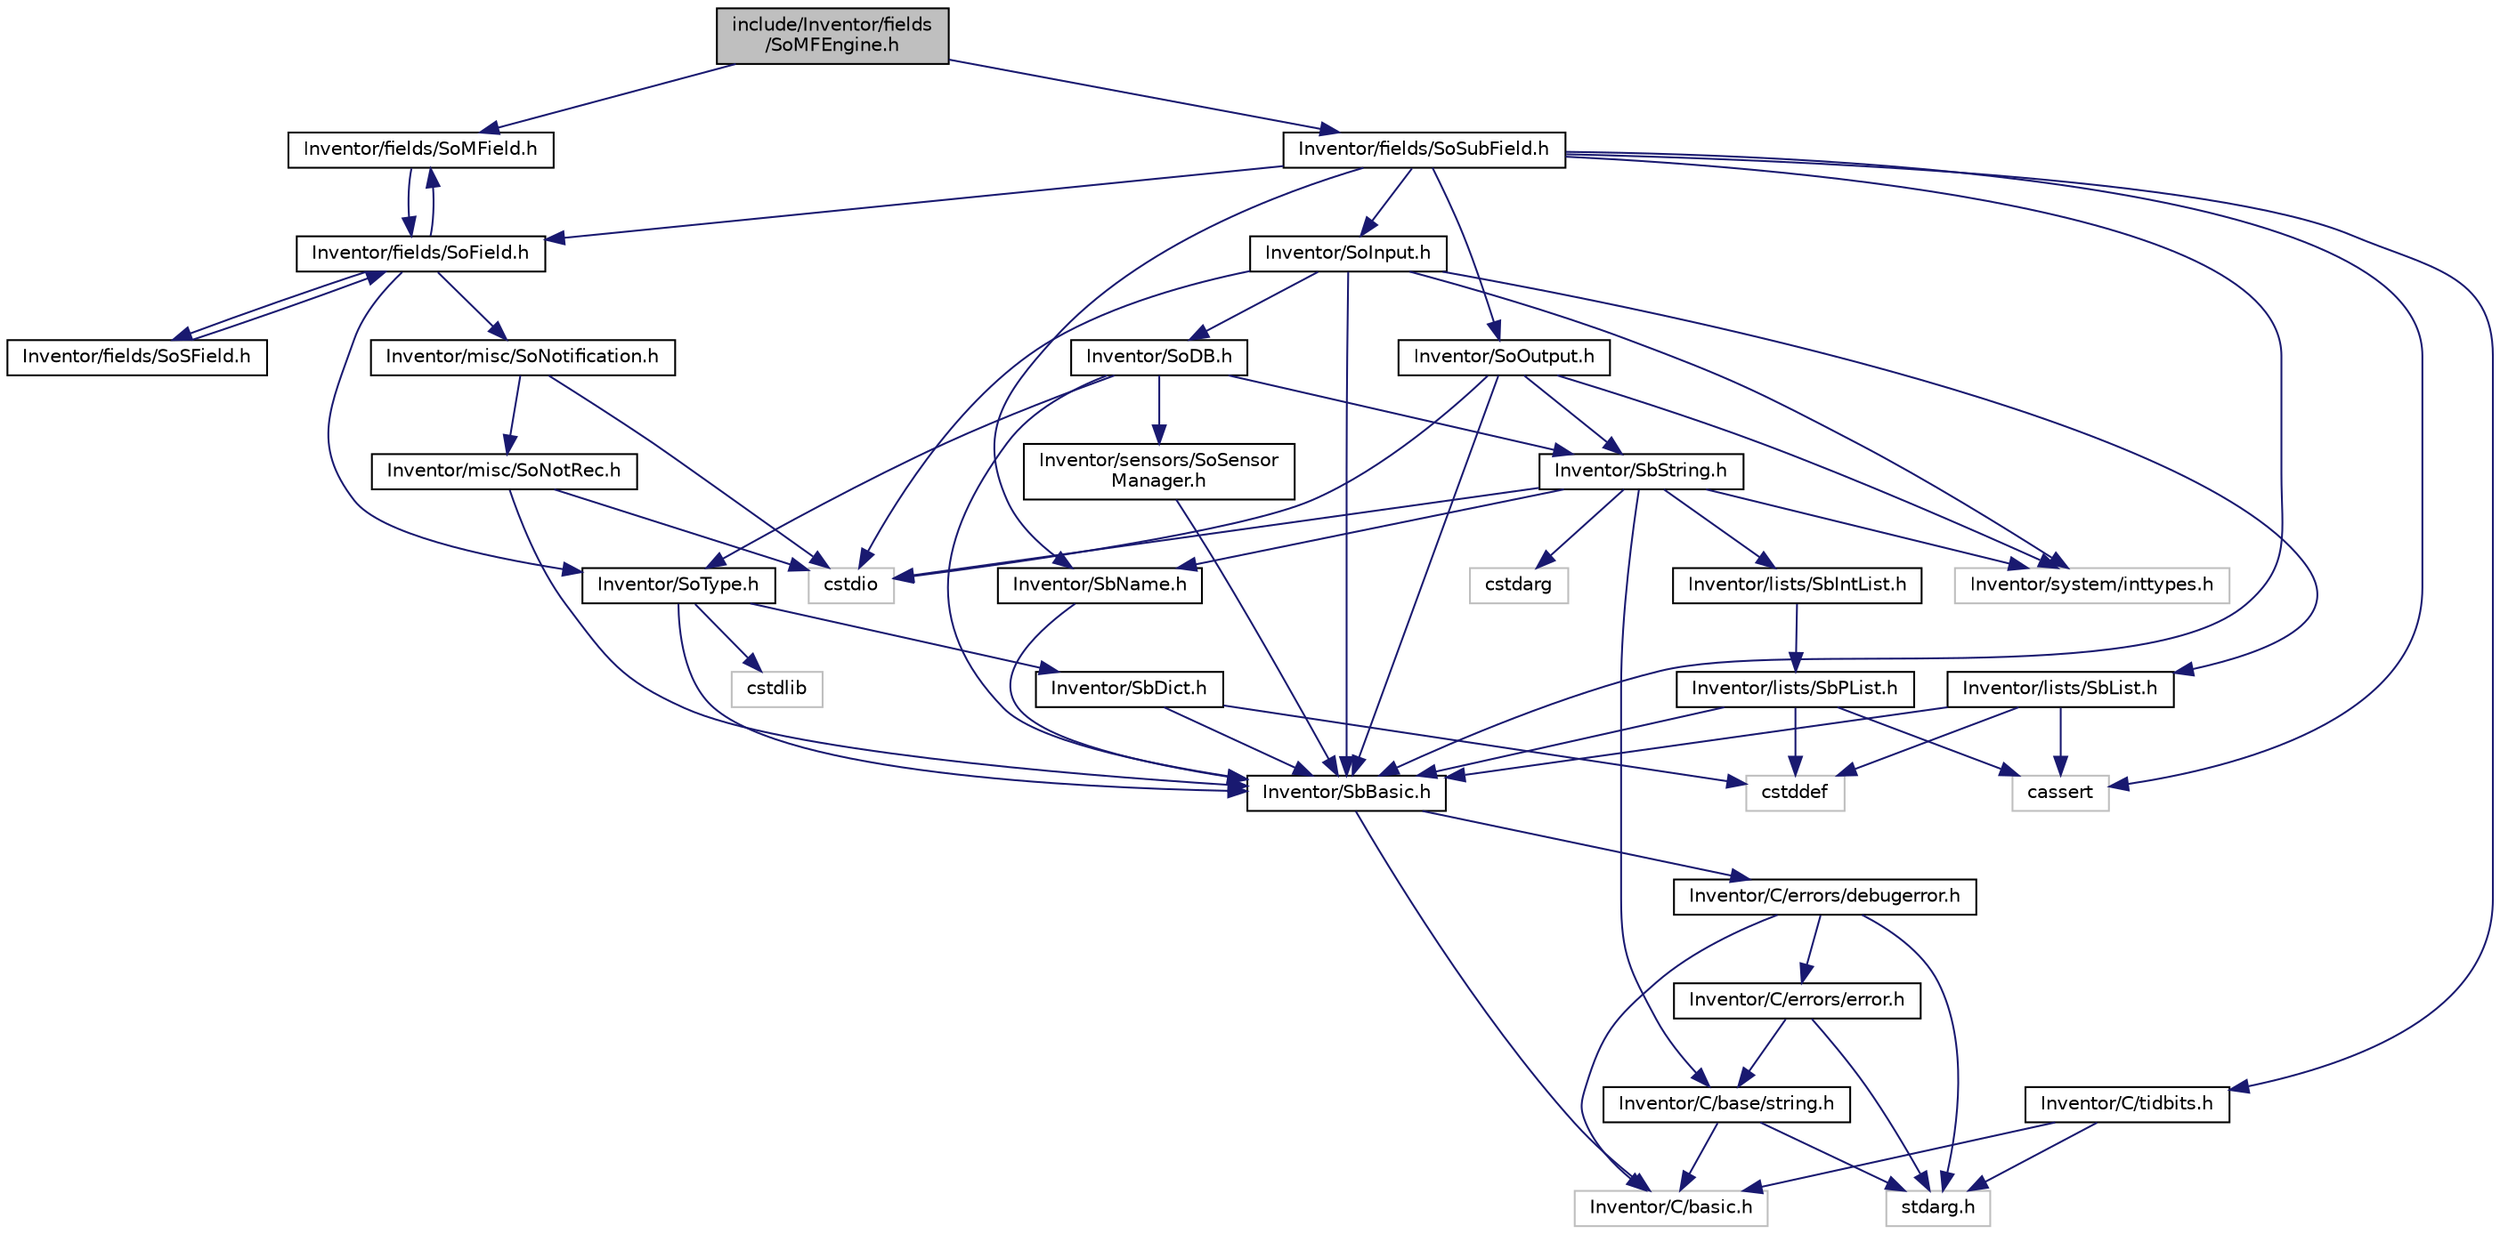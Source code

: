 digraph "include/Inventor/fields/SoMFEngine.h"
{
 // LATEX_PDF_SIZE
  edge [fontname="Helvetica",fontsize="10",labelfontname="Helvetica",labelfontsize="10"];
  node [fontname="Helvetica",fontsize="10",shape=record];
  Node1 [label="include/Inventor/fields\l/SoMFEngine.h",height=0.2,width=0.4,color="black", fillcolor="grey75", style="filled", fontcolor="black",tooltip=" "];
  Node1 -> Node2 [color="midnightblue",fontsize="10",style="solid",fontname="Helvetica"];
  Node2 [label="Inventor/fields/SoMField.h",height=0.2,width=0.4,color="black", fillcolor="white", style="filled",URL="$SoMField_8h.html",tooltip=" "];
  Node2 -> Node3 [color="midnightblue",fontsize="10",style="solid",fontname="Helvetica"];
  Node3 [label="Inventor/fields/SoField.h",height=0.2,width=0.4,color="black", fillcolor="white", style="filled",URL="$SoField_8h.html",tooltip=" "];
  Node3 -> Node4 [color="midnightblue",fontsize="10",style="solid",fontname="Helvetica"];
  Node4 [label="Inventor/SoType.h",height=0.2,width=0.4,color="black", fillcolor="white", style="filled",URL="$SoType_8h.html",tooltip=" "];
  Node4 -> Node5 [color="midnightblue",fontsize="10",style="solid",fontname="Helvetica"];
  Node5 [label="Inventor/SbBasic.h",height=0.2,width=0.4,color="black", fillcolor="white", style="filled",URL="$SbBasic_8h.html",tooltip=" "];
  Node5 -> Node6 [color="midnightblue",fontsize="10",style="solid",fontname="Helvetica"];
  Node6 [label="Inventor/C/basic.h",height=0.2,width=0.4,color="grey75", fillcolor="white", style="filled",tooltip=" "];
  Node5 -> Node7 [color="midnightblue",fontsize="10",style="solid",fontname="Helvetica"];
  Node7 [label="Inventor/C/errors/debugerror.h",height=0.2,width=0.4,color="black", fillcolor="white", style="filled",URL="$debugerror_8h.html",tooltip=" "];
  Node7 -> Node6 [color="midnightblue",fontsize="10",style="solid",fontname="Helvetica"];
  Node7 -> Node8 [color="midnightblue",fontsize="10",style="solid",fontname="Helvetica"];
  Node8 [label="Inventor/C/errors/error.h",height=0.2,width=0.4,color="black", fillcolor="white", style="filled",URL="$error_8h.html",tooltip=" "];
  Node8 -> Node9 [color="midnightblue",fontsize="10",style="solid",fontname="Helvetica"];
  Node9 [label="Inventor/C/base/string.h",height=0.2,width=0.4,color="black", fillcolor="white", style="filled",URL="$string_8h.html",tooltip=" "];
  Node9 -> Node6 [color="midnightblue",fontsize="10",style="solid",fontname="Helvetica"];
  Node9 -> Node10 [color="midnightblue",fontsize="10",style="solid",fontname="Helvetica"];
  Node10 [label="stdarg.h",height=0.2,width=0.4,color="grey75", fillcolor="white", style="filled",tooltip=" "];
  Node8 -> Node10 [color="midnightblue",fontsize="10",style="solid",fontname="Helvetica"];
  Node7 -> Node10 [color="midnightblue",fontsize="10",style="solid",fontname="Helvetica"];
  Node4 -> Node11 [color="midnightblue",fontsize="10",style="solid",fontname="Helvetica"];
  Node11 [label="cstdlib",height=0.2,width=0.4,color="grey75", fillcolor="white", style="filled",tooltip=" "];
  Node4 -> Node12 [color="midnightblue",fontsize="10",style="solid",fontname="Helvetica"];
  Node12 [label="Inventor/SbDict.h",height=0.2,width=0.4,color="black", fillcolor="white", style="filled",URL="$SbDict_8h.html",tooltip=" "];
  Node12 -> Node13 [color="midnightblue",fontsize="10",style="solid",fontname="Helvetica"];
  Node13 [label="cstddef",height=0.2,width=0.4,color="grey75", fillcolor="white", style="filled",tooltip=" "];
  Node12 -> Node5 [color="midnightblue",fontsize="10",style="solid",fontname="Helvetica"];
  Node3 -> Node14 [color="midnightblue",fontsize="10",style="solid",fontname="Helvetica"];
  Node14 [label="Inventor/misc/SoNotification.h",height=0.2,width=0.4,color="black", fillcolor="white", style="filled",URL="$SoNotification_8h.html",tooltip=" "];
  Node14 -> Node15 [color="midnightblue",fontsize="10",style="solid",fontname="Helvetica"];
  Node15 [label="Inventor/misc/SoNotRec.h",height=0.2,width=0.4,color="black", fillcolor="white", style="filled",URL="$SoNotRec_8h.html",tooltip=" "];
  Node15 -> Node5 [color="midnightblue",fontsize="10",style="solid",fontname="Helvetica"];
  Node15 -> Node16 [color="midnightblue",fontsize="10",style="solid",fontname="Helvetica"];
  Node16 [label="cstdio",height=0.2,width=0.4,color="grey75", fillcolor="white", style="filled",tooltip=" "];
  Node14 -> Node16 [color="midnightblue",fontsize="10",style="solid",fontname="Helvetica"];
  Node3 -> Node17 [color="midnightblue",fontsize="10",style="solid",fontname="Helvetica"];
  Node17 [label="Inventor/fields/SoSField.h",height=0.2,width=0.4,color="black", fillcolor="white", style="filled",URL="$SoSField_8h.html",tooltip=" "];
  Node17 -> Node3 [color="midnightblue",fontsize="10",style="solid",fontname="Helvetica"];
  Node3 -> Node2 [color="midnightblue",fontsize="10",style="solid",fontname="Helvetica"];
  Node1 -> Node18 [color="midnightblue",fontsize="10",style="solid",fontname="Helvetica"];
  Node18 [label="Inventor/fields/SoSubField.h",height=0.2,width=0.4,color="black", fillcolor="white", style="filled",URL="$SoSubField_8h.html",tooltip=" "];
  Node18 -> Node5 [color="midnightblue",fontsize="10",style="solid",fontname="Helvetica"];
  Node18 -> Node19 [color="midnightblue",fontsize="10",style="solid",fontname="Helvetica"];
  Node19 [label="Inventor/SbName.h",height=0.2,width=0.4,color="black", fillcolor="white", style="filled",URL="$SbName_8h.html",tooltip=" "];
  Node19 -> Node5 [color="midnightblue",fontsize="10",style="solid",fontname="Helvetica"];
  Node18 -> Node20 [color="midnightblue",fontsize="10",style="solid",fontname="Helvetica"];
  Node20 [label="Inventor/C/tidbits.h",height=0.2,width=0.4,color="black", fillcolor="white", style="filled",URL="$tidbits_8h.html",tooltip=" "];
  Node20 -> Node6 [color="midnightblue",fontsize="10",style="solid",fontname="Helvetica"];
  Node20 -> Node10 [color="midnightblue",fontsize="10",style="solid",fontname="Helvetica"];
  Node18 -> Node21 [color="midnightblue",fontsize="10",style="solid",fontname="Helvetica"];
  Node21 [label="cassert",height=0.2,width=0.4,color="grey75", fillcolor="white", style="filled",tooltip=" "];
  Node18 -> Node3 [color="midnightblue",fontsize="10",style="solid",fontname="Helvetica"];
  Node18 -> Node22 [color="midnightblue",fontsize="10",style="solid",fontname="Helvetica"];
  Node22 [label="Inventor/SoInput.h",height=0.2,width=0.4,color="black", fillcolor="white", style="filled",URL="$SoInput_8h.html",tooltip=" "];
  Node22 -> Node23 [color="midnightblue",fontsize="10",style="solid",fontname="Helvetica"];
  Node23 [label="Inventor/system/inttypes.h",height=0.2,width=0.4,color="grey75", fillcolor="white", style="filled",tooltip=" "];
  Node22 -> Node5 [color="midnightblue",fontsize="10",style="solid",fontname="Helvetica"];
  Node22 -> Node24 [color="midnightblue",fontsize="10",style="solid",fontname="Helvetica"];
  Node24 [label="Inventor/lists/SbList.h",height=0.2,width=0.4,color="black", fillcolor="white", style="filled",URL="$SbList_8h.html",tooltip=" "];
  Node24 -> Node21 [color="midnightblue",fontsize="10",style="solid",fontname="Helvetica"];
  Node24 -> Node13 [color="midnightblue",fontsize="10",style="solid",fontname="Helvetica"];
  Node24 -> Node5 [color="midnightblue",fontsize="10",style="solid",fontname="Helvetica"];
  Node22 -> Node16 [color="midnightblue",fontsize="10",style="solid",fontname="Helvetica"];
  Node22 -> Node25 [color="midnightblue",fontsize="10",style="solid",fontname="Helvetica"];
  Node25 [label="Inventor/SoDB.h",height=0.2,width=0.4,color="black", fillcolor="white", style="filled",URL="$SoDB_8h.html",tooltip=" "];
  Node25 -> Node5 [color="midnightblue",fontsize="10",style="solid",fontname="Helvetica"];
  Node25 -> Node26 [color="midnightblue",fontsize="10",style="solid",fontname="Helvetica"];
  Node26 [label="Inventor/SbString.h",height=0.2,width=0.4,color="black", fillcolor="white", style="filled",URL="$SbString_8h.html",tooltip=" "];
  Node26 -> Node27 [color="midnightblue",fontsize="10",style="solid",fontname="Helvetica"];
  Node27 [label="cstdarg",height=0.2,width=0.4,color="grey75", fillcolor="white", style="filled",tooltip=" "];
  Node26 -> Node16 [color="midnightblue",fontsize="10",style="solid",fontname="Helvetica"];
  Node26 -> Node23 [color="midnightblue",fontsize="10",style="solid",fontname="Helvetica"];
  Node26 -> Node9 [color="midnightblue",fontsize="10",style="solid",fontname="Helvetica"];
  Node26 -> Node28 [color="midnightblue",fontsize="10",style="solid",fontname="Helvetica"];
  Node28 [label="Inventor/lists/SbIntList.h",height=0.2,width=0.4,color="black", fillcolor="white", style="filled",URL="$SbIntList_8h.html",tooltip=" "];
  Node28 -> Node29 [color="midnightblue",fontsize="10",style="solid",fontname="Helvetica"];
  Node29 [label="Inventor/lists/SbPList.h",height=0.2,width=0.4,color="black", fillcolor="white", style="filled",URL="$lists_2SbPList_8h.html",tooltip=" "];
  Node29 -> Node5 [color="midnightblue",fontsize="10",style="solid",fontname="Helvetica"];
  Node29 -> Node21 [color="midnightblue",fontsize="10",style="solid",fontname="Helvetica"];
  Node29 -> Node13 [color="midnightblue",fontsize="10",style="solid",fontname="Helvetica"];
  Node26 -> Node19 [color="midnightblue",fontsize="10",style="solid",fontname="Helvetica"];
  Node25 -> Node4 [color="midnightblue",fontsize="10",style="solid",fontname="Helvetica"];
  Node25 -> Node30 [color="midnightblue",fontsize="10",style="solid",fontname="Helvetica"];
  Node30 [label="Inventor/sensors/SoSensor\lManager.h",height=0.2,width=0.4,color="black", fillcolor="white", style="filled",URL="$SoSensorManager_8h.html",tooltip=" "];
  Node30 -> Node5 [color="midnightblue",fontsize="10",style="solid",fontname="Helvetica"];
  Node18 -> Node31 [color="midnightblue",fontsize="10",style="solid",fontname="Helvetica"];
  Node31 [label="Inventor/SoOutput.h",height=0.2,width=0.4,color="black", fillcolor="white", style="filled",URL="$SoOutput_8h.html",tooltip=" "];
  Node31 -> Node23 [color="midnightblue",fontsize="10",style="solid",fontname="Helvetica"];
  Node31 -> Node5 [color="midnightblue",fontsize="10",style="solid",fontname="Helvetica"];
  Node31 -> Node26 [color="midnightblue",fontsize="10",style="solid",fontname="Helvetica"];
  Node31 -> Node16 [color="midnightblue",fontsize="10",style="solid",fontname="Helvetica"];
}
